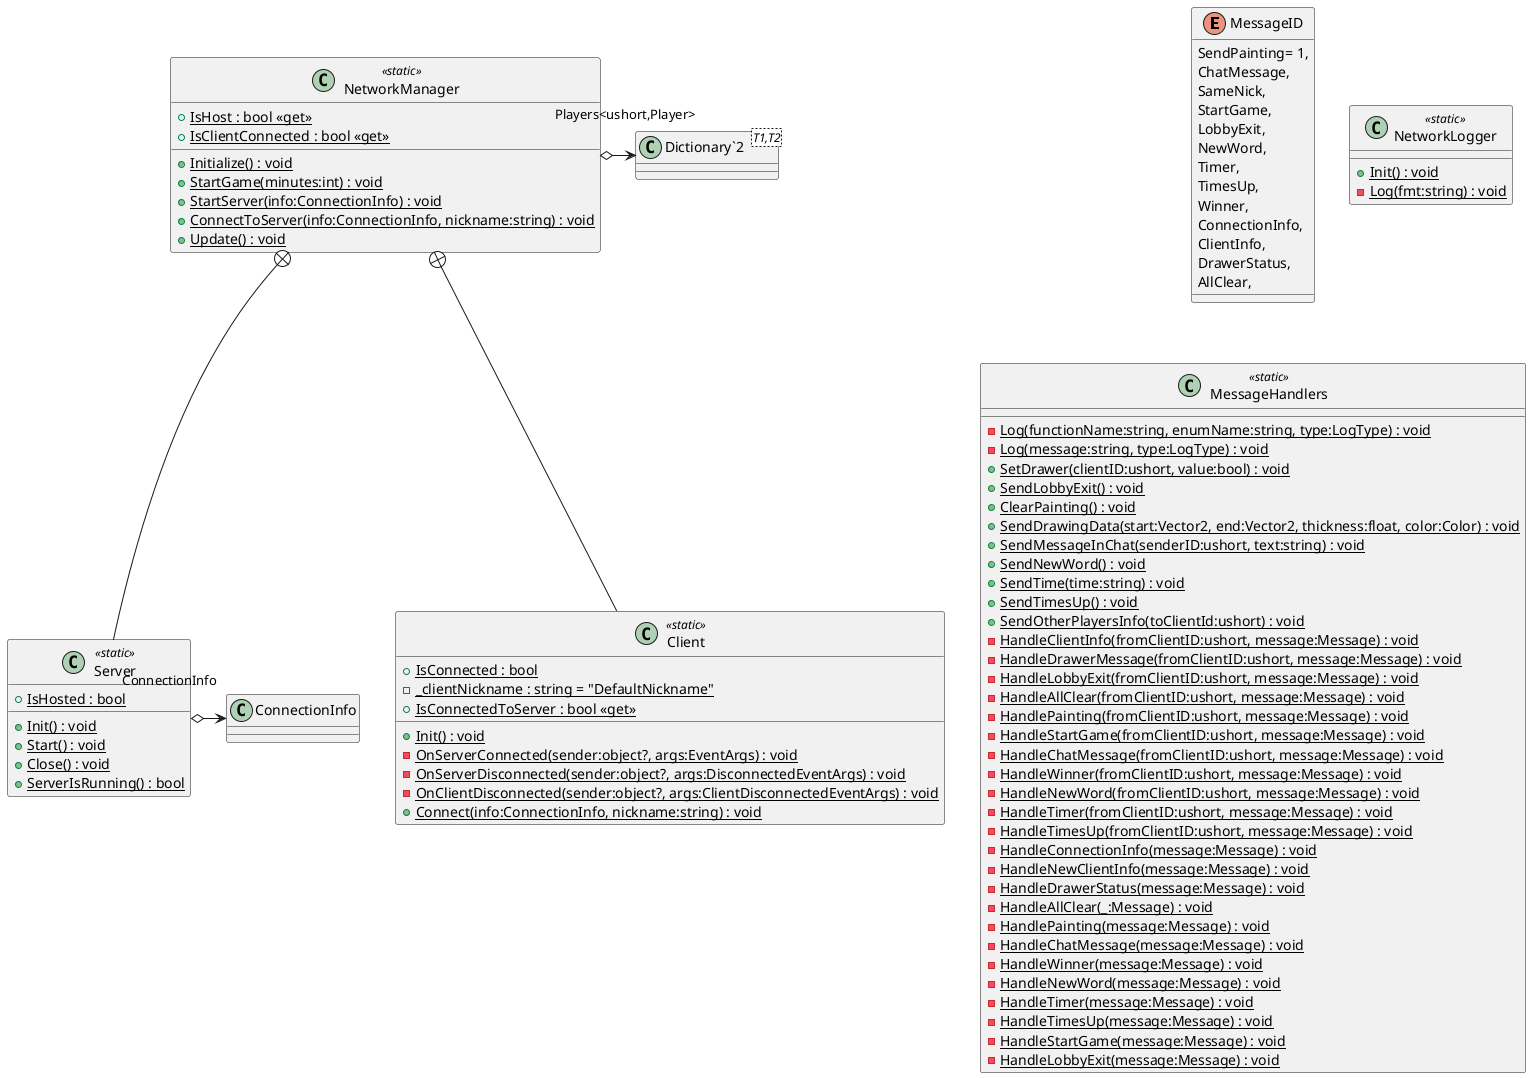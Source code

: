 @startuml
enum MessageID {
    SendPainting= 1,
    ChatMessage,
    SameNick,
    StartGame,
    LobbyExit,
    NewWord,
    Timer,
    TimesUp,
    Winner,
    ConnectionInfo,
    ClientInfo,
    DrawerStatus,
    AllClear,
}
class NetworkLogger <<static>> {
    + {static} Init() : void
    - {static} Log(fmt:string) : void
}
class MessageHandlers <<static>> {
    - {static} Log(functionName:string, enumName:string, type:LogType) : void
    - {static} Log(message:string, type:LogType) : void
    + {static} SetDrawer(clientID:ushort, value:bool) : void
    + {static} SendLobbyExit() : void
    + {static} ClearPainting() : void
    + {static} SendDrawingData(start:Vector2, end:Vector2, thickness:float, color:Color) : void
    + {static} SendMessageInChat(senderID:ushort, text:string) : void
    + {static} SendNewWord() : void
    + {static} SendTime(time:string) : void
    + {static} SendTimesUp() : void
    + {static} SendOtherPlayersInfo(toClientId:ushort) : void
    - {static} HandleClientInfo(fromClientID:ushort, message:Message) : void
    - {static} HandleDrawerMessage(fromClientID:ushort, message:Message) : void
    - {static} HandleLobbyExit(fromClientID:ushort, message:Message) : void
    - {static} HandleAllClear(fromClientID:ushort, message:Message) : void
    - {static} HandlePainting(fromClientID:ushort, message:Message) : void
    - {static} HandleStartGame(fromClientID:ushort, message:Message) : void
    - {static} HandleChatMessage(fromClientID:ushort, message:Message) : void
    - {static} HandleWinner(fromClientID:ushort, message:Message) : void
    - {static} HandleNewWord(fromClientID:ushort, message:Message) : void
    - {static} HandleTimer(fromClientID:ushort, message:Message) : void
    - {static} HandleTimesUp(fromClientID:ushort, message:Message) : void
    - {static} HandleConnectionInfo(message:Message) : void
    - {static} HandleNewClientInfo(message:Message) : void
    - {static} HandleDrawerStatus(message:Message) : void
    - {static} HandleAllClear(_:Message) : void
    - {static} HandlePainting(message:Message) : void
    - {static} HandleChatMessage(message:Message) : void
    - {static} HandleWinner(message:Message) : void
    - {static} HandleNewWord(message:Message) : void
    - {static} HandleTimer(message:Message) : void
    - {static} HandleTimesUp(message:Message) : void
    - {static} HandleStartGame(message:Message) : void
    - {static} HandleLobbyExit(message:Message) : void
}
class NetworkManager <<static>> {
    + {static} IsHost : bool <<get>>
    + {static} IsClientConnected : bool <<get>>
    + {static} Initialize() : void
    + {static} StartGame(minutes:int) : void
    + {static} StartServer(info:ConnectionInfo) : void
    + {static} ConnectToServer(info:ConnectionInfo, nickname:string) : void
    + {static} Update() : void
}
class "Dictionary`2"<T1,T2> {
}
class Client <<static>> {
    + {static} IsConnected : bool
    - {static} _clientNickname : string = "DefaultNickname"
    + {static} Init() : void
    - {static} OnServerConnected(sender:object?, args:EventArgs) : void
    - {static} OnServerDisconnected(sender:object?, args:DisconnectedEventArgs) : void
    - {static} OnClientDisconnected(sender:object?, args:ClientDisconnectedEventArgs) : void
    + {static} Connect(info:ConnectionInfo, nickname:string) : void
    + {static} IsConnectedToServer : bool <<get>>
}
class Server <<static>> {
    + {static} IsHosted : bool
    + {static} Init() : void
    + {static} Start() : void
    + {static} Close() : void
    + {static} ServerIsRunning() : bool
}
NetworkManager o-> "Players<ushort,Player>" "Dictionary`2"
NetworkManager +-- Client
NetworkManager +-- Server
Server o-> "ConnectionInfo" ConnectionInfo
@enduml
